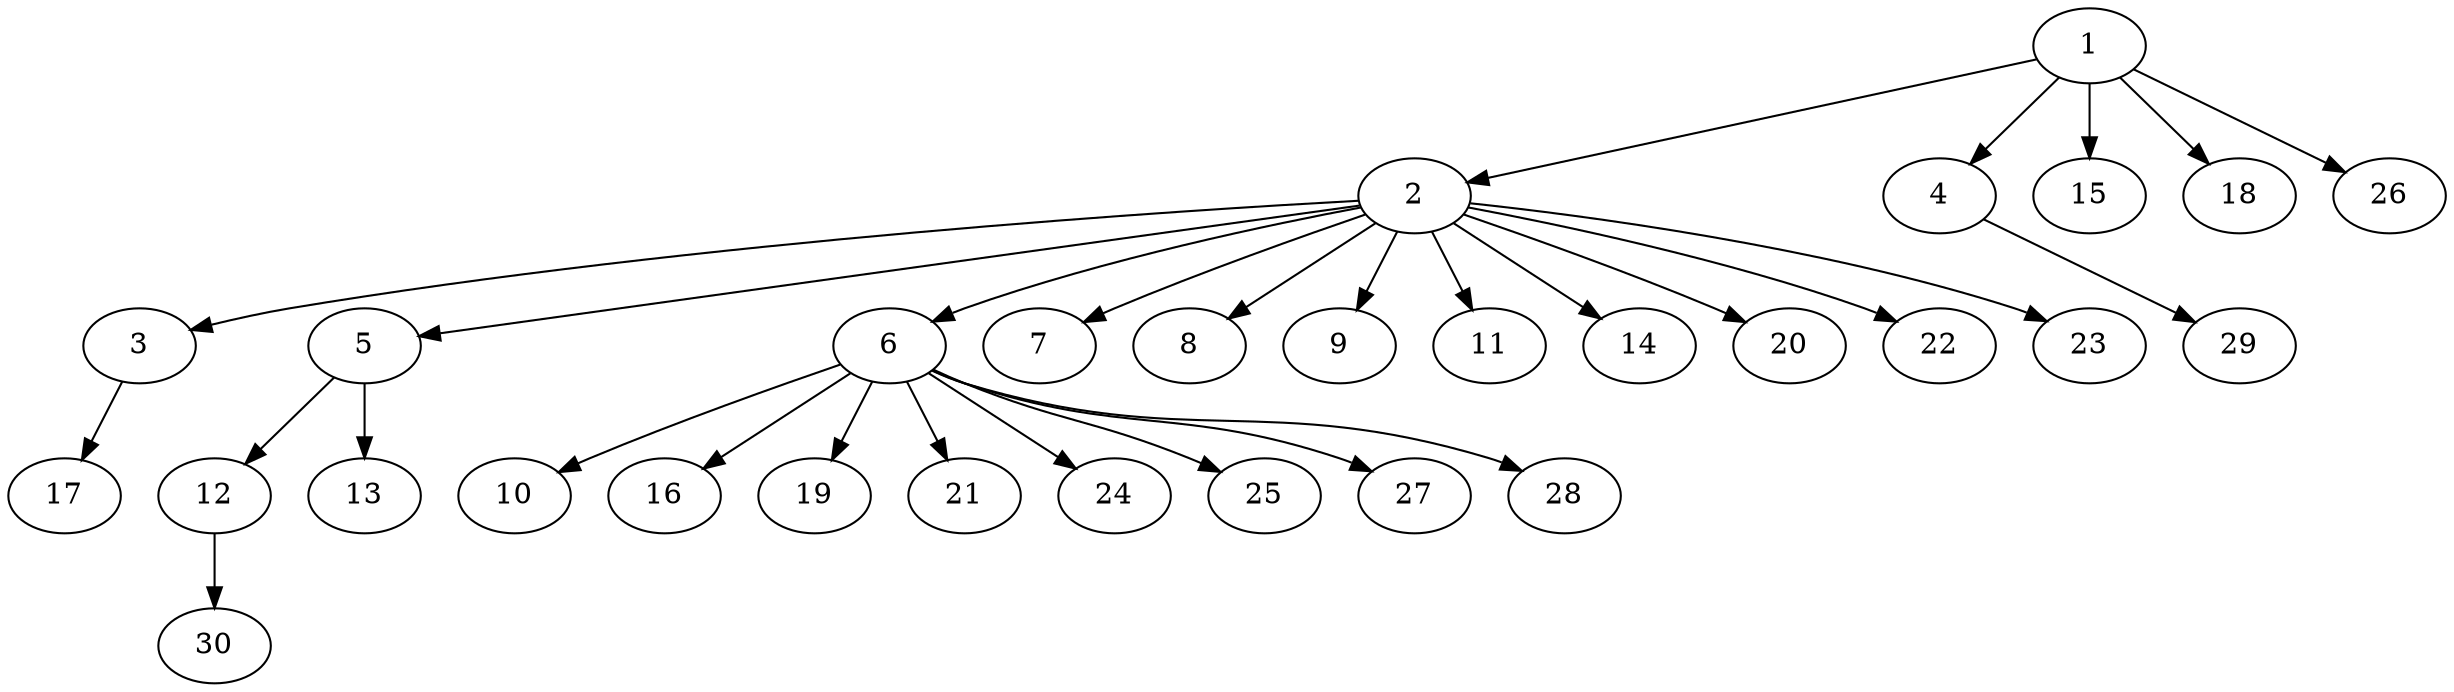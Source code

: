 digraph sample {
1 -> 2[color="black"];
2 -> 3[color="black"];
1 -> 4[color="black"];
2 -> 5[color="black"];
2 -> 6[color="black"];
2 -> 7[color="black"];
2 -> 8[color="black"];
2 -> 9[color="black"];
6 -> 10[color="black"];
2 -> 11[color="black"];
5 -> 12[color="black"];
5 -> 13[color="black"];
2 -> 14[color="black"];
1 -> 15[color="black"];
6 -> 16[color="black"];
3 -> 17[color="black"];
1 -> 18[color="black"];
6 -> 19[color="black"];
2 -> 20[color="black"];
6 -> 21[color="black"];
2 -> 22[color="black"];
2 -> 23[color="black"];
6 -> 24[color="black"];
6 -> 25[color="black"];
1 -> 26[color="black"];
6 -> 27[color="black"];
6 -> 28[color="black"];
4 -> 29[color="black"];
12 -> 30[color="black"];
}